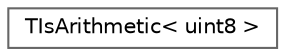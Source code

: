 digraph "Graphical Class Hierarchy"
{
 // INTERACTIVE_SVG=YES
 // LATEX_PDF_SIZE
  bgcolor="transparent";
  edge [fontname=Helvetica,fontsize=10,labelfontname=Helvetica,labelfontsize=10];
  node [fontname=Helvetica,fontsize=10,shape=box,height=0.2,width=0.4];
  rankdir="LR";
  Node0 [id="Node000000",label="TIsArithmetic\< uint8 \>",height=0.2,width=0.4,color="grey40", fillcolor="white", style="filled",URL="$d1/d0b/structTIsArithmetic_3_01uint8_01_4.html",tooltip=" "];
}
